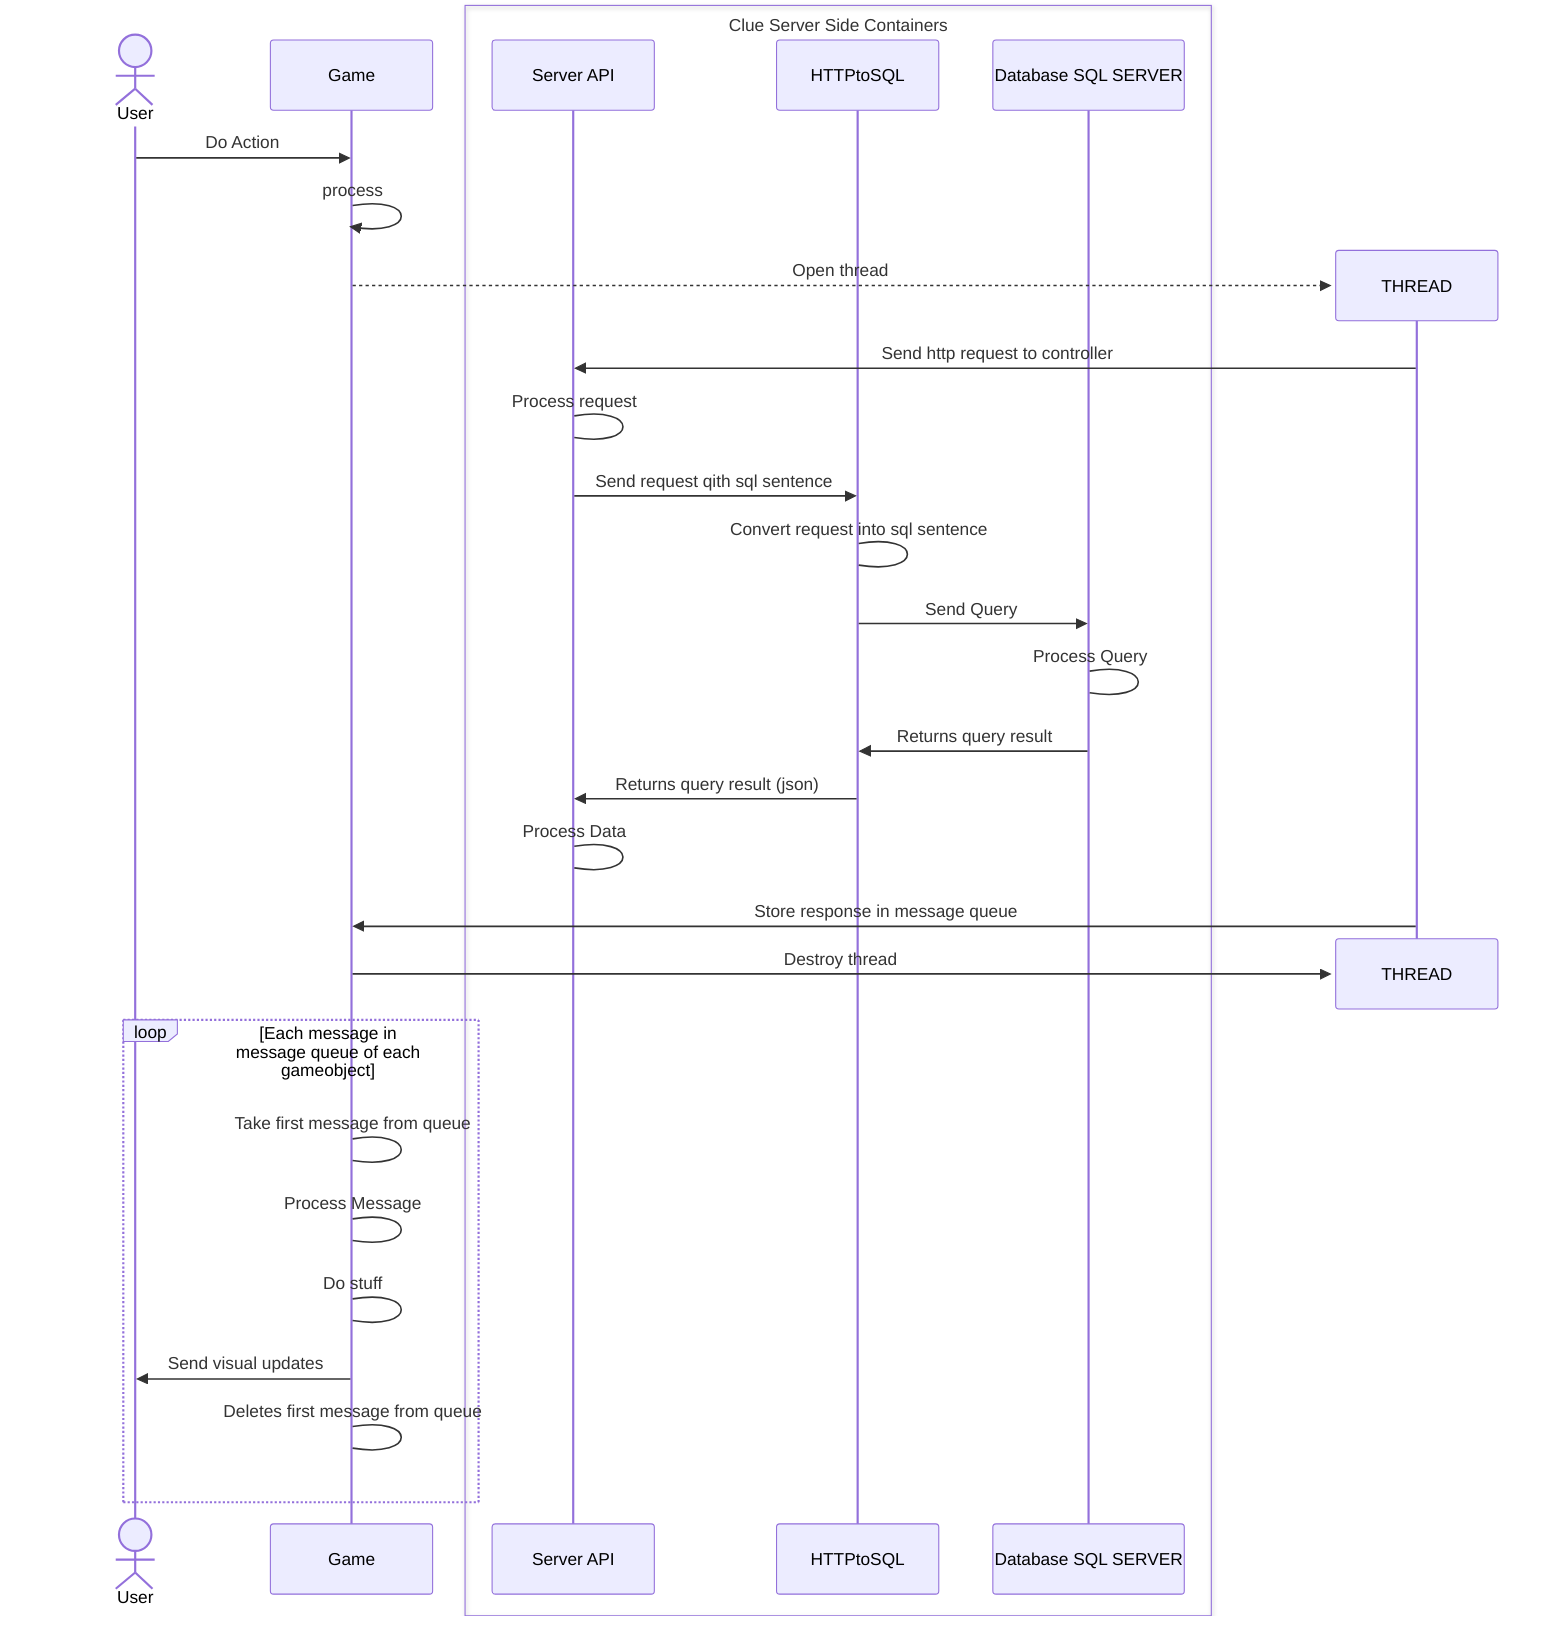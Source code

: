 sequenceDiagram
  actor user as User
  participant client as Game
  box Clue Server Side Containers
  participant server as Server API
  participant httpsql as HTTPtoSQL
  participant database as Database SQL SERVER
  end
%% 1
  user->>client: Do Action
  client->>client: process
%% 1
  create participant thread as THREAD
  client-->>thread:Open thread
  thread->>server:Send http request to controller
  server->server:Process request
  server->>httpsql:Send request qith sql sentence
  httpsql->httpsql:Convert request into sql sentence
  httpsql->>database:Send Query
  database->database:Process Query
%% 3
  database->>httpsql:Returns query result
  httpsql->>server:Returns query result (json)
  server->server:Process Data
  thread->>client:Store response in message queue
  destroy thread
  client->>thread:Destroy thread
  
%% 4
  loop Each message in message queue of each gameobject
    client->client:Take first message from queue
    client->client:Process Message
    client->client:Do stuff
    client->>user:Send visual updates
    client->client:Deletes first message from queue
  end